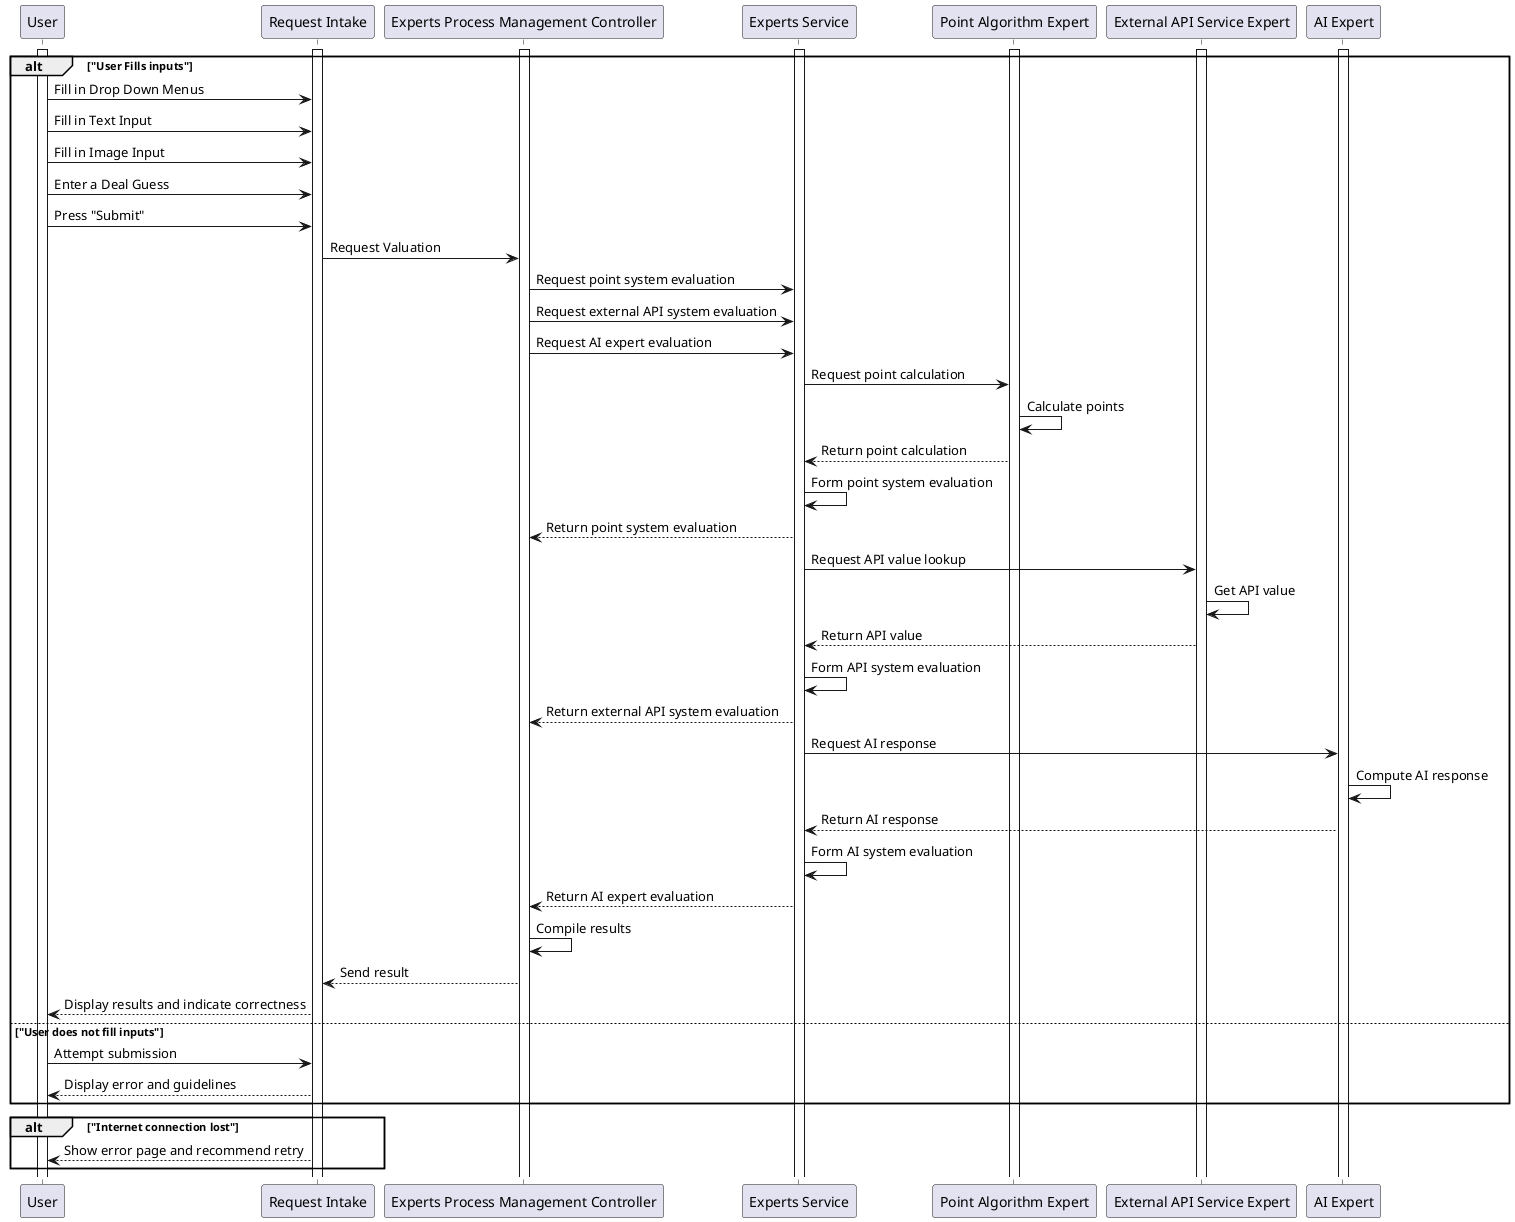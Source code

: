 @startuml be2
participant User
participant "Request Intake"
participant "Experts Process Management Controller"
participant "Experts Service"
participant "Point Algorithm Expert"
participant "External API Service Expert"
participant "AI Expert"

activate User
activate "Request Intake"
activate "Experts Process Management Controller"
activate "Experts Service"
activate "Point Algorithm Expert"
activate "External API Service Expert"
activate "AI Expert"

alt "User Fills inputs"
    User ->  "Request Intake": Fill in Drop Down Menus
    User ->  "Request Intake": Fill in Text Input
    User ->  "Request Intake": Fill in Image Input
    User -> "Request Intake": Enter a Deal Guess
    User -> "Request Intake": Press "Submit"
    "Request Intake" -> "Experts Process Management Controller": Request Valuation
    "Experts Process Management Controller" -> "Experts Service": Request point system evaluation
    "Experts Process Management Controller" -> "Experts Service": Request external API system evaluation
    "Experts Process Management Controller" -> "Experts Service": Request AI expert evaluation
    "Experts Service" -> "Point Algorithm Expert": Request point calculation
    "Point Algorithm Expert" -> "Point Algorithm Expert": Calculate points
    "Experts Service" <-- "Point Algorithm Expert": Return point calculation
    "Experts Service" -> "Experts Service": Form point system evaluation
    "Experts Process Management Controller" <-- "Experts Service": Return point system evaluation

    "Experts Service" -> "External API Service Expert": Request API value lookup
    "External API Service Expert" -> "External API Service Expert": Get API value
    "Experts Service" <-- "External API Service Expert": Return API value
    "Experts Service" -> "Experts Service": Form API system evaluation
    "Experts Process Management Controller" <-- "Experts Service": Return external API system evaluation

    "Experts Service" -> "AI Expert": Request AI response
    "AI Expert" -> "AI Expert": Compute AI response
    "Experts Service" <-- "AI Expert": Return AI response
    "Experts Service" -> "Experts Service": Form AI system evaluation
    "Experts Process Management Controller" <-- "Experts Service": Return AI expert evaluation

    "Experts Process Management Controller" -> "Experts Process Management Controller": Compile results

    "Request Intake" <-- "Experts Process Management Controller": Send result

    User <-- "Request Intake": Display results and indicate correctness
else "User does not fill inputs"
    User -> "Request Intake": Attempt submission
    User <-- "Request Intake": Display error and guidelines
end

alt "Internet connection lost"
    User <-- "Request Intake": Show error page and recommend retry
end

@enduml
